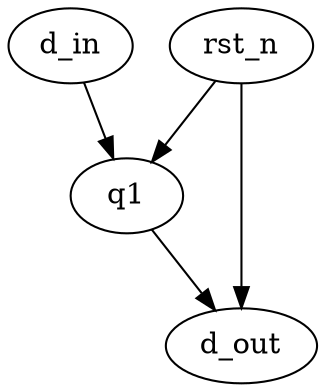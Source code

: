 strict digraph "" {
	q1 -> d_out	 [weight=1.0];
	rst_n -> q1	 [weight=2.0];
	rst_n -> d_out	 [weight=2.0];
	d_in -> q1	 [weight=1.0];
}
